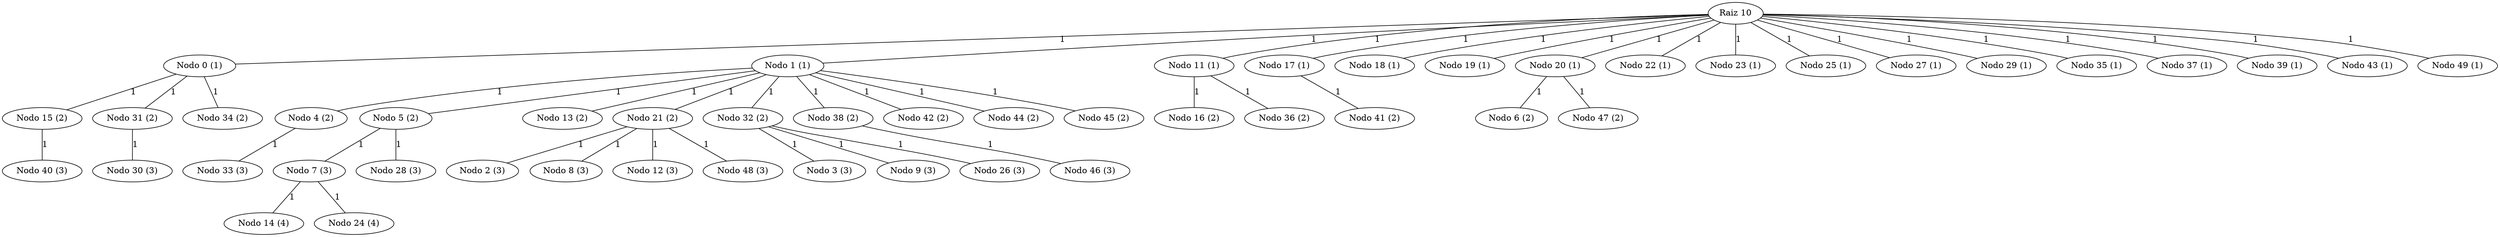 graph DijkstraGeoSimple_50_10 {
    "10" [label="Raiz 10"];
    "0" [label="Nodo 0 (1)"];
    "1" [label="Nodo 1 (1)"];
    "11" [label="Nodo 11 (1)"];
    "17" [label="Nodo 17 (1)"];
    "18" [label="Nodo 18 (1)"];
    "19" [label="Nodo 19 (1)"];
    "20" [label="Nodo 20 (1)"];
    "22" [label="Nodo 22 (1)"];
    "23" [label="Nodo 23 (1)"];
    "25" [label="Nodo 25 (1)"];
    "27" [label="Nodo 27 (1)"];
    "29" [label="Nodo 29 (1)"];
    "35" [label="Nodo 35 (1)"];
    "37" [label="Nodo 37 (1)"];
    "39" [label="Nodo 39 (1)"];
    "43" [label="Nodo 43 (1)"];
    "49" [label="Nodo 49 (1)"];
    "15" [label="Nodo 15 (2)"];
    "31" [label="Nodo 31 (2)"];
    "34" [label="Nodo 34 (2)"];
    "4" [label="Nodo 4 (2)"];
    "5" [label="Nodo 5 (2)"];
    "13" [label="Nodo 13 (2)"];
    "21" [label="Nodo 21 (2)"];
    "32" [label="Nodo 32 (2)"];
    "38" [label="Nodo 38 (2)"];
    "42" [label="Nodo 42 (2)"];
    "44" [label="Nodo 44 (2)"];
    "45" [label="Nodo 45 (2)"];
    "16" [label="Nodo 16 (2)"];
    "36" [label="Nodo 36 (2)"];
    "41" [label="Nodo 41 (2)"];
    "6" [label="Nodo 6 (2)"];
    "47" [label="Nodo 47 (2)"];
    "40" [label="Nodo 40 (3)"];
    "30" [label="Nodo 30 (3)"];
    "33" [label="Nodo 33 (3)"];
    "7" [label="Nodo 7 (3)"];
    "28" [label="Nodo 28 (3)"];
    "2" [label="Nodo 2 (3)"];
    "8" [label="Nodo 8 (3)"];
    "12" [label="Nodo 12 (3)"];
    "48" [label="Nodo 48 (3)"];
    "3" [label="Nodo 3 (3)"];
    "9" [label="Nodo 9 (3)"];
    "26" [label="Nodo 26 (3)"];
    "46" [label="Nodo 46 (3)"];
    "14" [label="Nodo 14 (4)"];
    "24" [label="Nodo 24 (4)"];
    "10" -- "0" [label="1"];
    "10" -- "1" [label="1"];
    "10" -- "11" [label="1"];
    "10" -- "17" [label="1"];
    "10" -- "18" [label="1"];
    "10" -- "19" [label="1"];
    "10" -- "20" [label="1"];
    "10" -- "22" [label="1"];
    "10" -- "23" [label="1"];
    "10" -- "25" [label="1"];
    "10" -- "27" [label="1"];
    "10" -- "29" [label="1"];
    "10" -- "35" [label="1"];
    "10" -- "37" [label="1"];
    "10" -- "39" [label="1"];
    "10" -- "43" [label="1"];
    "10" -- "49" [label="1"];
    "0" -- "15" [label="1"];
    "0" -- "31" [label="1"];
    "0" -- "34" [label="1"];
    "1" -- "4" [label="1"];
    "1" -- "5" [label="1"];
    "1" -- "13" [label="1"];
    "1" -- "21" [label="1"];
    "1" -- "32" [label="1"];
    "1" -- "38" [label="1"];
    "1" -- "42" [label="1"];
    "1" -- "44" [label="1"];
    "1" -- "45" [label="1"];
    "11" -- "16" [label="1"];
    "11" -- "36" [label="1"];
    "17" -- "41" [label="1"];
    "20" -- "6" [label="1"];
    "20" -- "47" [label="1"];
    "15" -- "40" [label="1"];
    "31" -- "30" [label="1"];
    "4" -- "33" [label="1"];
    "5" -- "7" [label="1"];
    "5" -- "28" [label="1"];
    "21" -- "2" [label="1"];
    "21" -- "8" [label="1"];
    "21" -- "12" [label="1"];
    "21" -- "48" [label="1"];
    "32" -- "3" [label="1"];
    "32" -- "9" [label="1"];
    "32" -- "26" [label="1"];
    "38" -- "46" [label="1"];
    "7" -- "14" [label="1"];
    "7" -- "24" [label="1"];
}
